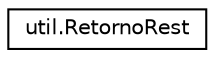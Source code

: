 digraph "Graphical Class Hierarchy"
{
  edge [fontname="Helvetica",fontsize="10",labelfontname="Helvetica",labelfontsize="10"];
  node [fontname="Helvetica",fontsize="10",shape=record];
  rankdir="LR";
  Node0 [label="util.RetornoRest",height=0.2,width=0.4,color="black", fillcolor="white", style="filled",URL="$classutil_1_1_retorno_rest.html"];
}

